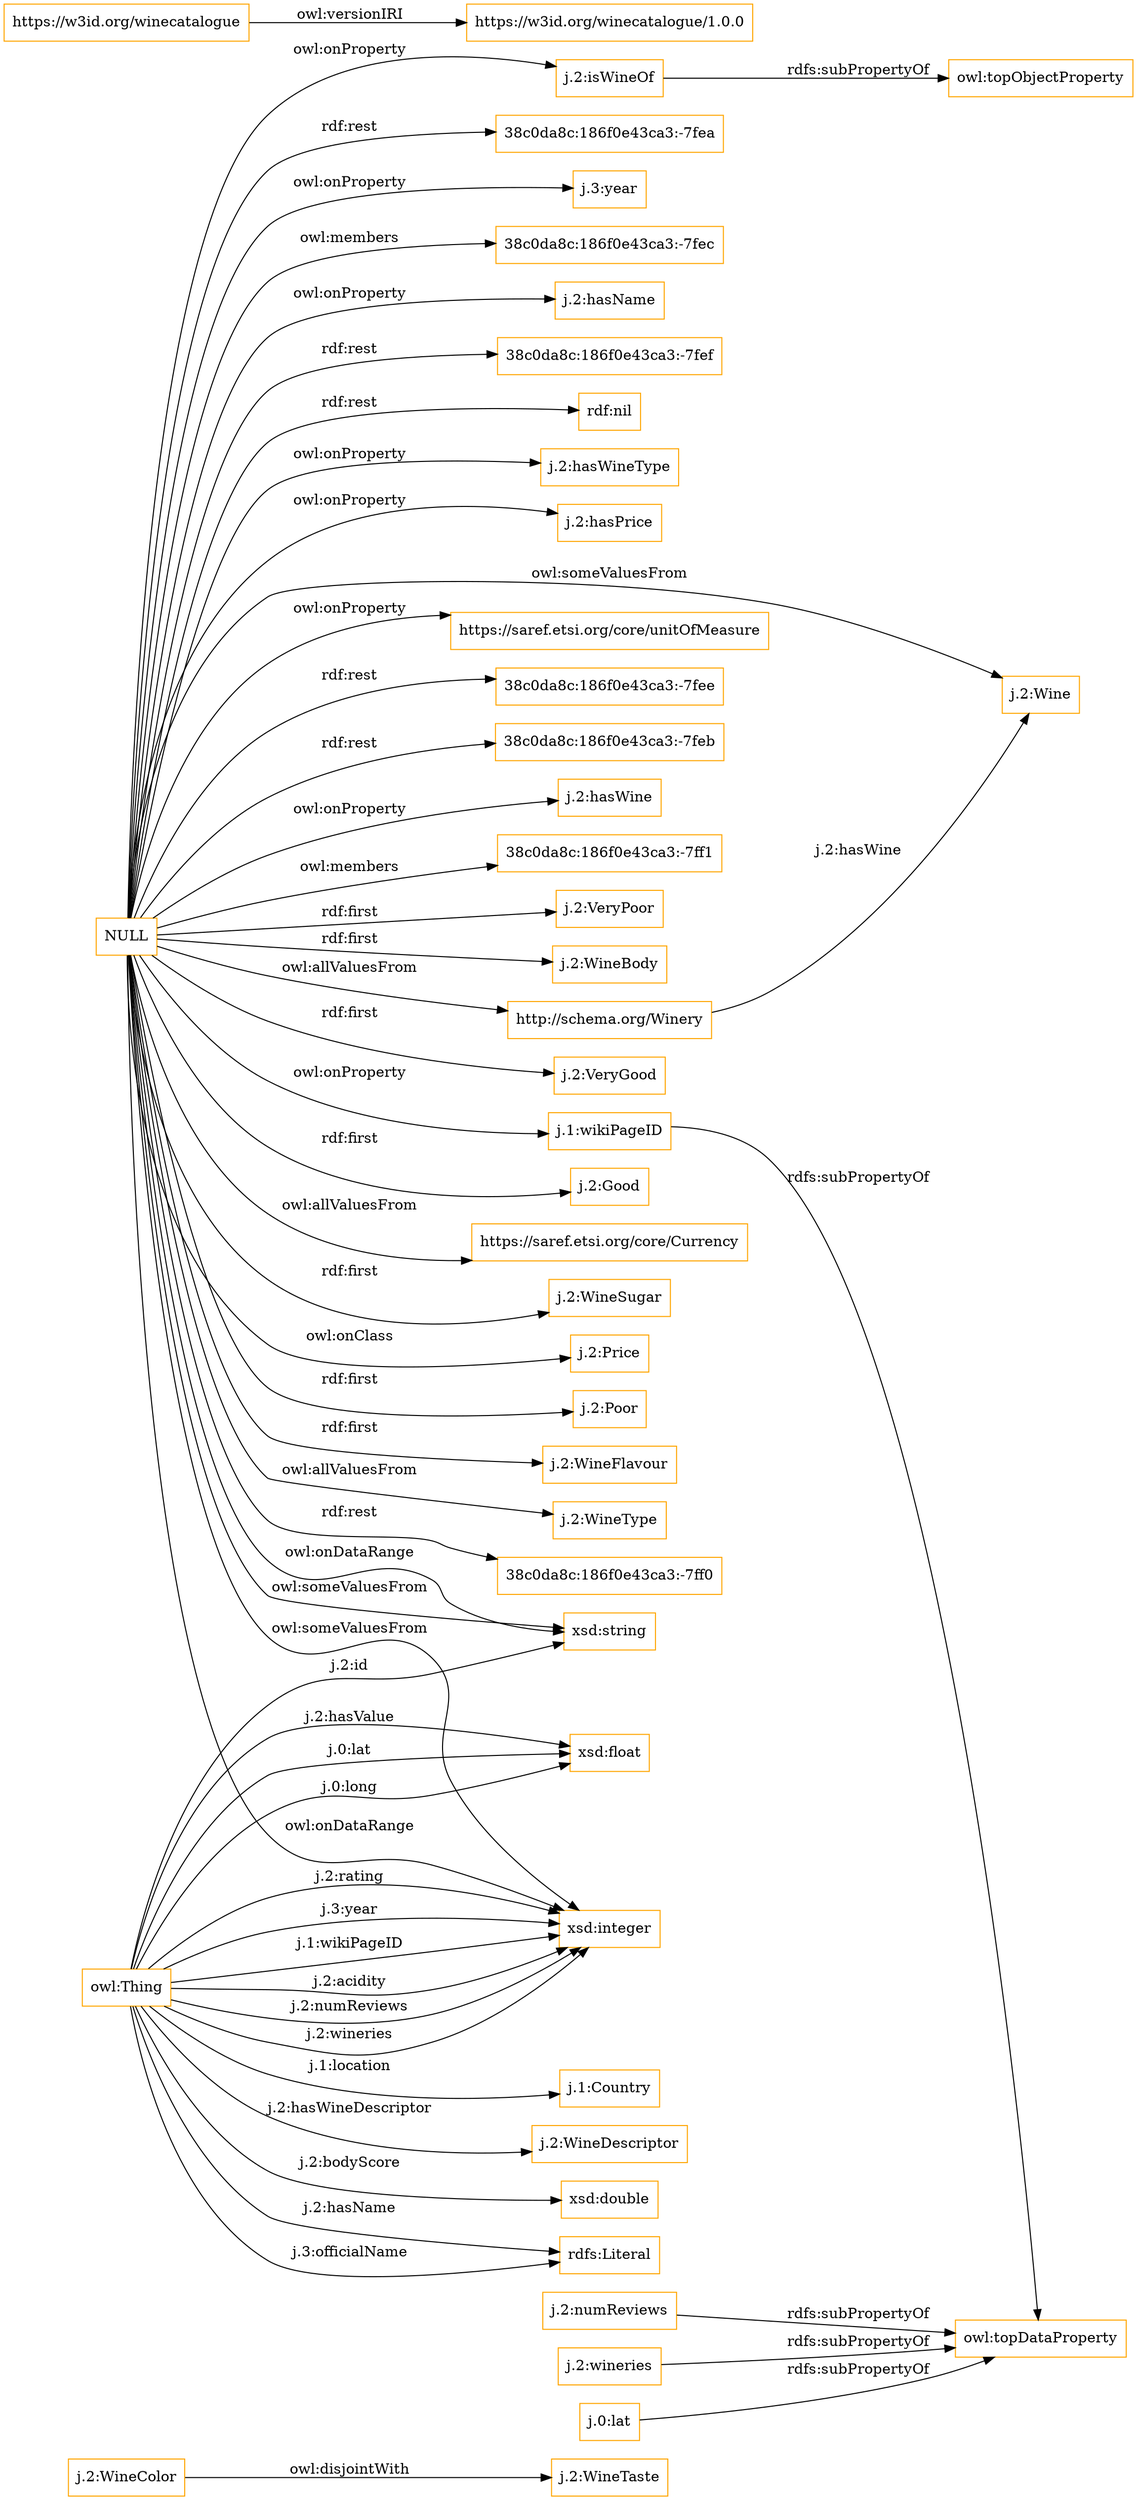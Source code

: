 digraph ar2dtool_diagram { 
rankdir=LR;
size="1501"
node [shape = rectangle, color="orange"]; "j.2:WineColor" "j.2:VeryPoor" "j.2:WineBody" "http://schema.org/Winery" "j.2:VeryGood" "j.2:Wine" "j.1:Country" "j.2:WineTaste" "j.2:Good" "https://saref.etsi.org/core/Currency" "j.2:WineSugar" "j.2:Price" "j.2:Poor" "j.2:WineDescriptor" "j.2:WineFlavour" "j.2:WineType" ; /*classes style*/
	"NULL" -> "http://schema.org/Winery" [ label = "owl:allValuesFrom" ];
	"NULL" -> "38c0da8c:186f0e43ca3:-7ff0" [ label = "rdf:rest" ];
	"NULL" -> "xsd:integer" [ label = "owl:someValuesFrom" ];
	"NULL" -> "j.2:VeryGood" [ label = "rdf:first" ];
	"NULL" -> "https://saref.etsi.org/core/Currency" [ label = "owl:allValuesFrom" ];
	"NULL" -> "xsd:string" [ label = "owl:someValuesFrom" ];
	"NULL" -> "j.1:wikiPageID" [ label = "owl:onProperty" ];
	"NULL" -> "38c0da8c:186f0e43ca3:-7fea" [ label = "rdf:rest" ];
	"NULL" -> "j.3:year" [ label = "owl:onProperty" ];
	"NULL" -> "xsd:integer" [ label = "owl:onDataRange" ];
	"NULL" -> "38c0da8c:186f0e43ca3:-7fec" [ label = "owl:members" ];
	"NULL" -> "j.2:hasName" [ label = "owl:onProperty" ];
	"NULL" -> "j.2:WineBody" [ label = "rdf:first" ];
	"NULL" -> "j.2:WineSugar" [ label = "rdf:first" ];
	"NULL" -> "j.2:Wine" [ label = "owl:someValuesFrom" ];
	"NULL" -> "38c0da8c:186f0e43ca3:-7fef" [ label = "rdf:rest" ];
	"NULL" -> "rdf:nil" [ label = "rdf:rest" ];
	"NULL" -> "j.2:VeryPoor" [ label = "rdf:first" ];
	"NULL" -> "j.2:hasWineType" [ label = "owl:onProperty" ];
	"NULL" -> "xsd:string" [ label = "owl:onDataRange" ];
	"NULL" -> "j.2:WineFlavour" [ label = "rdf:first" ];
	"NULL" -> "j.2:hasPrice" [ label = "owl:onProperty" ];
	"NULL" -> "j.2:Good" [ label = "rdf:first" ];
	"NULL" -> "j.2:isWineOf" [ label = "owl:onProperty" ];
	"NULL" -> "https://saref.etsi.org/core/unitOfMeasure" [ label = "owl:onProperty" ];
	"NULL" -> "j.2:Poor" [ label = "rdf:first" ];
	"NULL" -> "38c0da8c:186f0e43ca3:-7fee" [ label = "rdf:rest" ];
	"NULL" -> "38c0da8c:186f0e43ca3:-7feb" [ label = "rdf:rest" ];
	"NULL" -> "j.2:hasWine" [ label = "owl:onProperty" ];
	"NULL" -> "j.2:WineType" [ label = "owl:allValuesFrom" ];
	"NULL" -> "38c0da8c:186f0e43ca3:-7ff1" [ label = "owl:members" ];
	"NULL" -> "j.2:Price" [ label = "owl:onClass" ];
	"https://w3id.org/winecatalogue" -> "https://w3id.org/winecatalogue/1.0.0" [ label = "owl:versionIRI" ];
	"j.2:isWineOf" -> "owl:topObjectProperty" [ label = "rdfs:subPropertyOf" ];
	"j.2:numReviews" -> "owl:topDataProperty" [ label = "rdfs:subPropertyOf" ];
	"j.1:wikiPageID" -> "owl:topDataProperty" [ label = "rdfs:subPropertyOf" ];
	"j.2:WineColor" -> "j.2:WineTaste" [ label = "owl:disjointWith" ];
	"j.2:wineries" -> "owl:topDataProperty" [ label = "rdfs:subPropertyOf" ];
	"j.0:lat" -> "owl:topDataProperty" [ label = "rdfs:subPropertyOf" ];
	"owl:Thing" -> "xsd:integer" [ label = "j.3:year" ];
	"owl:Thing" -> "xsd:double" [ label = "j.2:bodyScore" ];
	"owl:Thing" -> "rdfs:Literal" [ label = "j.3:officialName" ];
	"owl:Thing" -> "xsd:float" [ label = "j.0:lat" ];
	"owl:Thing" -> "xsd:integer" [ label = "j.1:wikiPageID" ];
	"owl:Thing" -> "j.1:Country" [ label = "j.1:location" ];
	"owl:Thing" -> "xsd:integer" [ label = "j.2:acidity" ];
	"owl:Thing" -> "xsd:float" [ label = "j.0:long" ];
	"owl:Thing" -> "j.2:WineDescriptor" [ label = "j.2:hasWineDescriptor" ];
	"owl:Thing" -> "xsd:integer" [ label = "j.2:numReviews" ];
	"owl:Thing" -> "xsd:string" [ label = "j.2:id" ];
	"owl:Thing" -> "xsd:integer" [ label = "j.2:wineries" ];
	"owl:Thing" -> "xsd:float" [ label = "j.2:hasValue" ];
	"http://schema.org/Winery" -> "j.2:Wine" [ label = "j.2:hasWine" ];
	"owl:Thing" -> "rdfs:Literal" [ label = "j.2:hasName" ];
	"owl:Thing" -> "xsd:integer" [ label = "j.2:rating" ];

}
